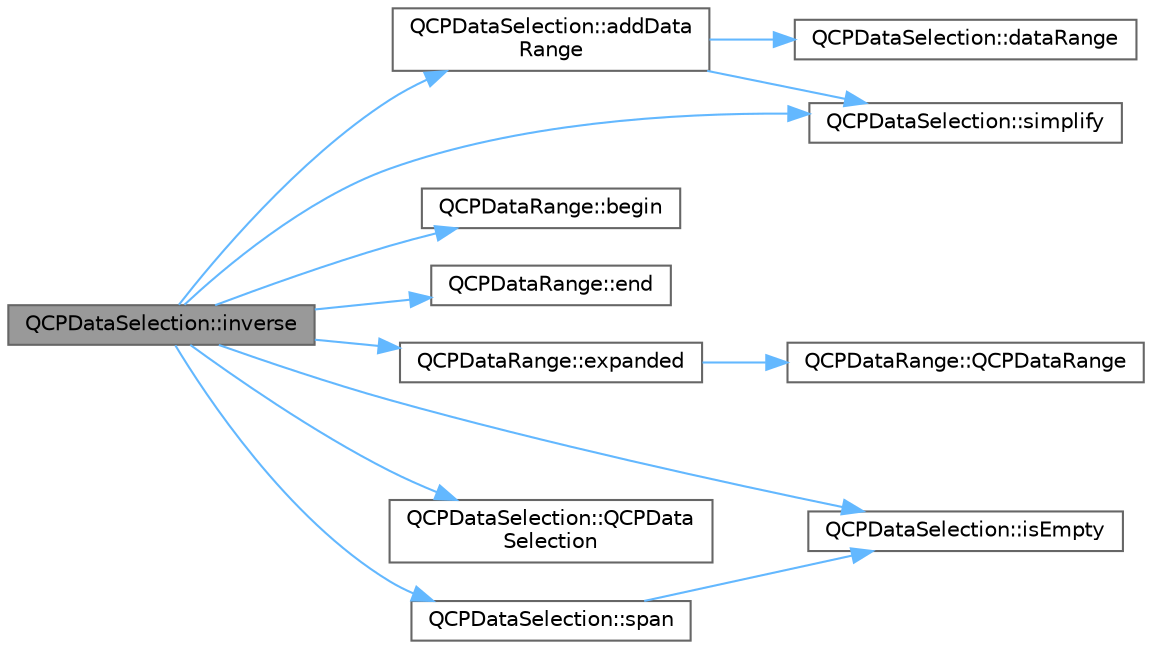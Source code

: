 digraph "QCPDataSelection::inverse"
{
 // LATEX_PDF_SIZE
  bgcolor="transparent";
  edge [fontname=Helvetica,fontsize=10,labelfontname=Helvetica,labelfontsize=10];
  node [fontname=Helvetica,fontsize=10,shape=box,height=0.2,width=0.4];
  rankdir="LR";
  Node1 [label="QCPDataSelection::inverse",height=0.2,width=0.4,color="gray40", fillcolor="grey60", style="filled", fontcolor="black",tooltip=" "];
  Node1 -> Node2 [color="steelblue1",style="solid"];
  Node2 [label="QCPDataSelection::addData\lRange",height=0.2,width=0.4,color="grey40", fillcolor="white", style="filled",URL="$class_q_c_p_data_selection.html#a46740c5aa7b80ae9b2abf6985d61b74f",tooltip=" "];
  Node2 -> Node3 [color="steelblue1",style="solid"];
  Node3 [label="QCPDataSelection::dataRange",height=0.2,width=0.4,color="grey40", fillcolor="white", style="filled",URL="$class_q_c_p_data_selection.html#a6956acf6a9a49a353b4f9b58608978ad",tooltip=" "];
  Node2 -> Node4 [color="steelblue1",style="solid"];
  Node4 [label="QCPDataSelection::simplify",height=0.2,width=0.4,color="grey40", fillcolor="white", style="filled",URL="$class_q_c_p_data_selection.html#a4a2fbad1a6e4d1dd26fdfdf88956f2a4",tooltip=" "];
  Node1 -> Node5 [color="steelblue1",style="solid"];
  Node5 [label="QCPDataRange::begin",height=0.2,width=0.4,color="grey40", fillcolor="white", style="filled",URL="$class_q_c_p_data_range.html#ae76d7eba9defdfafcd0fc41096793129",tooltip=" "];
  Node1 -> Node6 [color="steelblue1",style="solid"];
  Node6 [label="QCPDataRange::end",height=0.2,width=0.4,color="grey40", fillcolor="white", style="filled",URL="$class_q_c_p_data_range.html#aee1b20fb045929c3753ee2ce14af7630",tooltip=" "];
  Node1 -> Node7 [color="steelblue1",style="solid"];
  Node7 [label="QCPDataRange::expanded",height=0.2,width=0.4,color="grey40", fillcolor="white", style="filled",URL="$class_q_c_p_data_range.html#a36c8ad8acf177ffeb0a72c8d73030844",tooltip=" "];
  Node7 -> Node8 [color="steelblue1",style="solid"];
  Node8 [label="QCPDataRange::QCPDataRange",height=0.2,width=0.4,color="grey40", fillcolor="white", style="filled",URL="$class_q_c_p_data_range.html#a49e72fd9bace1da9d875136dcc04c986",tooltip=" "];
  Node1 -> Node9 [color="steelblue1",style="solid"];
  Node9 [label="QCPDataSelection::isEmpty",height=0.2,width=0.4,color="grey40", fillcolor="white", style="filled",URL="$class_q_c_p_data_selection.html#a7f7526b475998dc0c3d6c376b24736c9",tooltip=" "];
  Node1 -> Node10 [color="steelblue1",style="solid"];
  Node10 [label="QCPDataSelection::QCPData\lSelection",height=0.2,width=0.4,color="grey40", fillcolor="white", style="filled",URL="$class_q_c_p_data_selection.html#a0e0b7faaec7df1a7c77dd6f4883cdf0d",tooltip=" "];
  Node1 -> Node4 [color="steelblue1",style="solid"];
  Node1 -> Node11 [color="steelblue1",style="solid"];
  Node11 [label="QCPDataSelection::span",height=0.2,width=0.4,color="grey40", fillcolor="white", style="filled",URL="$class_q_c_p_data_selection.html#a890f9291e0b7f065747040de5d68ff7d",tooltip=" "];
  Node11 -> Node9 [color="steelblue1",style="solid"];
}
